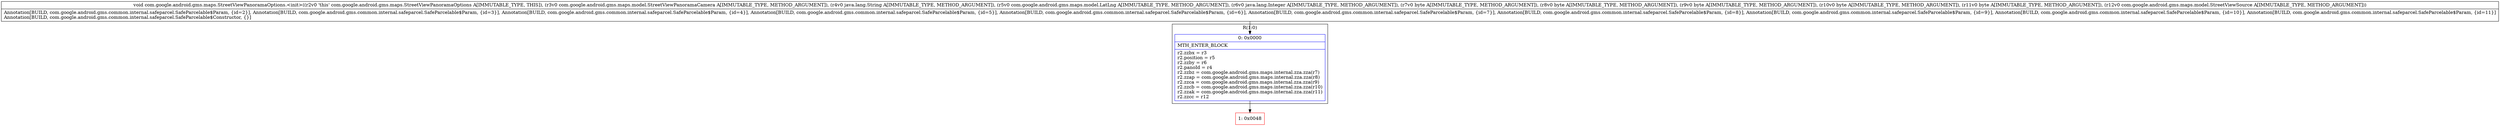 digraph "CFG forcom.google.android.gms.maps.StreetViewPanoramaOptions.\<init\>(Lcom\/google\/android\/gms\/maps\/model\/StreetViewPanoramaCamera;Ljava\/lang\/String;Lcom\/google\/android\/gms\/maps\/model\/LatLng;Ljava\/lang\/Integer;BBBBBLcom\/google\/android\/gms\/maps\/model\/StreetViewSource;)V" {
subgraph cluster_Region_1039562100 {
label = "R(1:0)";
node [shape=record,color=blue];
Node_0 [shape=record,label="{0\:\ 0x0000|MTH_ENTER_BLOCK\l|r2.zzbx = r3\lr2.position = r5\lr2.zzby = r6\lr2.panoId = r4\lr2.zzbz = com.google.android.gms.maps.internal.zza.zza(r7)\lr2.zzap = com.google.android.gms.maps.internal.zza.zza(r8)\lr2.zzca = com.google.android.gms.maps.internal.zza.zza(r9)\lr2.zzcb = com.google.android.gms.maps.internal.zza.zza(r10)\lr2.zzak = com.google.android.gms.maps.internal.zza.zza(r11)\lr2.zzcc = r12\l}"];
}
Node_1 [shape=record,color=red,label="{1\:\ 0x0048}"];
MethodNode[shape=record,label="{void com.google.android.gms.maps.StreetViewPanoramaOptions.\<init\>((r2v0 'this' com.google.android.gms.maps.StreetViewPanoramaOptions A[IMMUTABLE_TYPE, THIS]), (r3v0 com.google.android.gms.maps.model.StreetViewPanoramaCamera A[IMMUTABLE_TYPE, METHOD_ARGUMENT]), (r4v0 java.lang.String A[IMMUTABLE_TYPE, METHOD_ARGUMENT]), (r5v0 com.google.android.gms.maps.model.LatLng A[IMMUTABLE_TYPE, METHOD_ARGUMENT]), (r6v0 java.lang.Integer A[IMMUTABLE_TYPE, METHOD_ARGUMENT]), (r7v0 byte A[IMMUTABLE_TYPE, METHOD_ARGUMENT]), (r8v0 byte A[IMMUTABLE_TYPE, METHOD_ARGUMENT]), (r9v0 byte A[IMMUTABLE_TYPE, METHOD_ARGUMENT]), (r10v0 byte A[IMMUTABLE_TYPE, METHOD_ARGUMENT]), (r11v0 byte A[IMMUTABLE_TYPE, METHOD_ARGUMENT]), (r12v0 com.google.android.gms.maps.model.StreetViewSource A[IMMUTABLE_TYPE, METHOD_ARGUMENT]))  | Annotation[BUILD, com.google.android.gms.common.internal.safeparcel.SafeParcelable$Param, \{id=2\}], Annotation[BUILD, com.google.android.gms.common.internal.safeparcel.SafeParcelable$Param, \{id=3\}], Annotation[BUILD, com.google.android.gms.common.internal.safeparcel.SafeParcelable$Param, \{id=4\}], Annotation[BUILD, com.google.android.gms.common.internal.safeparcel.SafeParcelable$Param, \{id=5\}], Annotation[BUILD, com.google.android.gms.common.internal.safeparcel.SafeParcelable$Param, \{id=6\}], Annotation[BUILD, com.google.android.gms.common.internal.safeparcel.SafeParcelable$Param, \{id=7\}], Annotation[BUILD, com.google.android.gms.common.internal.safeparcel.SafeParcelable$Param, \{id=8\}], Annotation[BUILD, com.google.android.gms.common.internal.safeparcel.SafeParcelable$Param, \{id=9\}], Annotation[BUILD, com.google.android.gms.common.internal.safeparcel.SafeParcelable$Param, \{id=10\}], Annotation[BUILD, com.google.android.gms.common.internal.safeparcel.SafeParcelable$Param, \{id=11\}]\lAnnotation[BUILD, com.google.android.gms.common.internal.safeparcel.SafeParcelable$Constructor, \{\}]\l}"];
MethodNode -> Node_0;
Node_0 -> Node_1;
}

